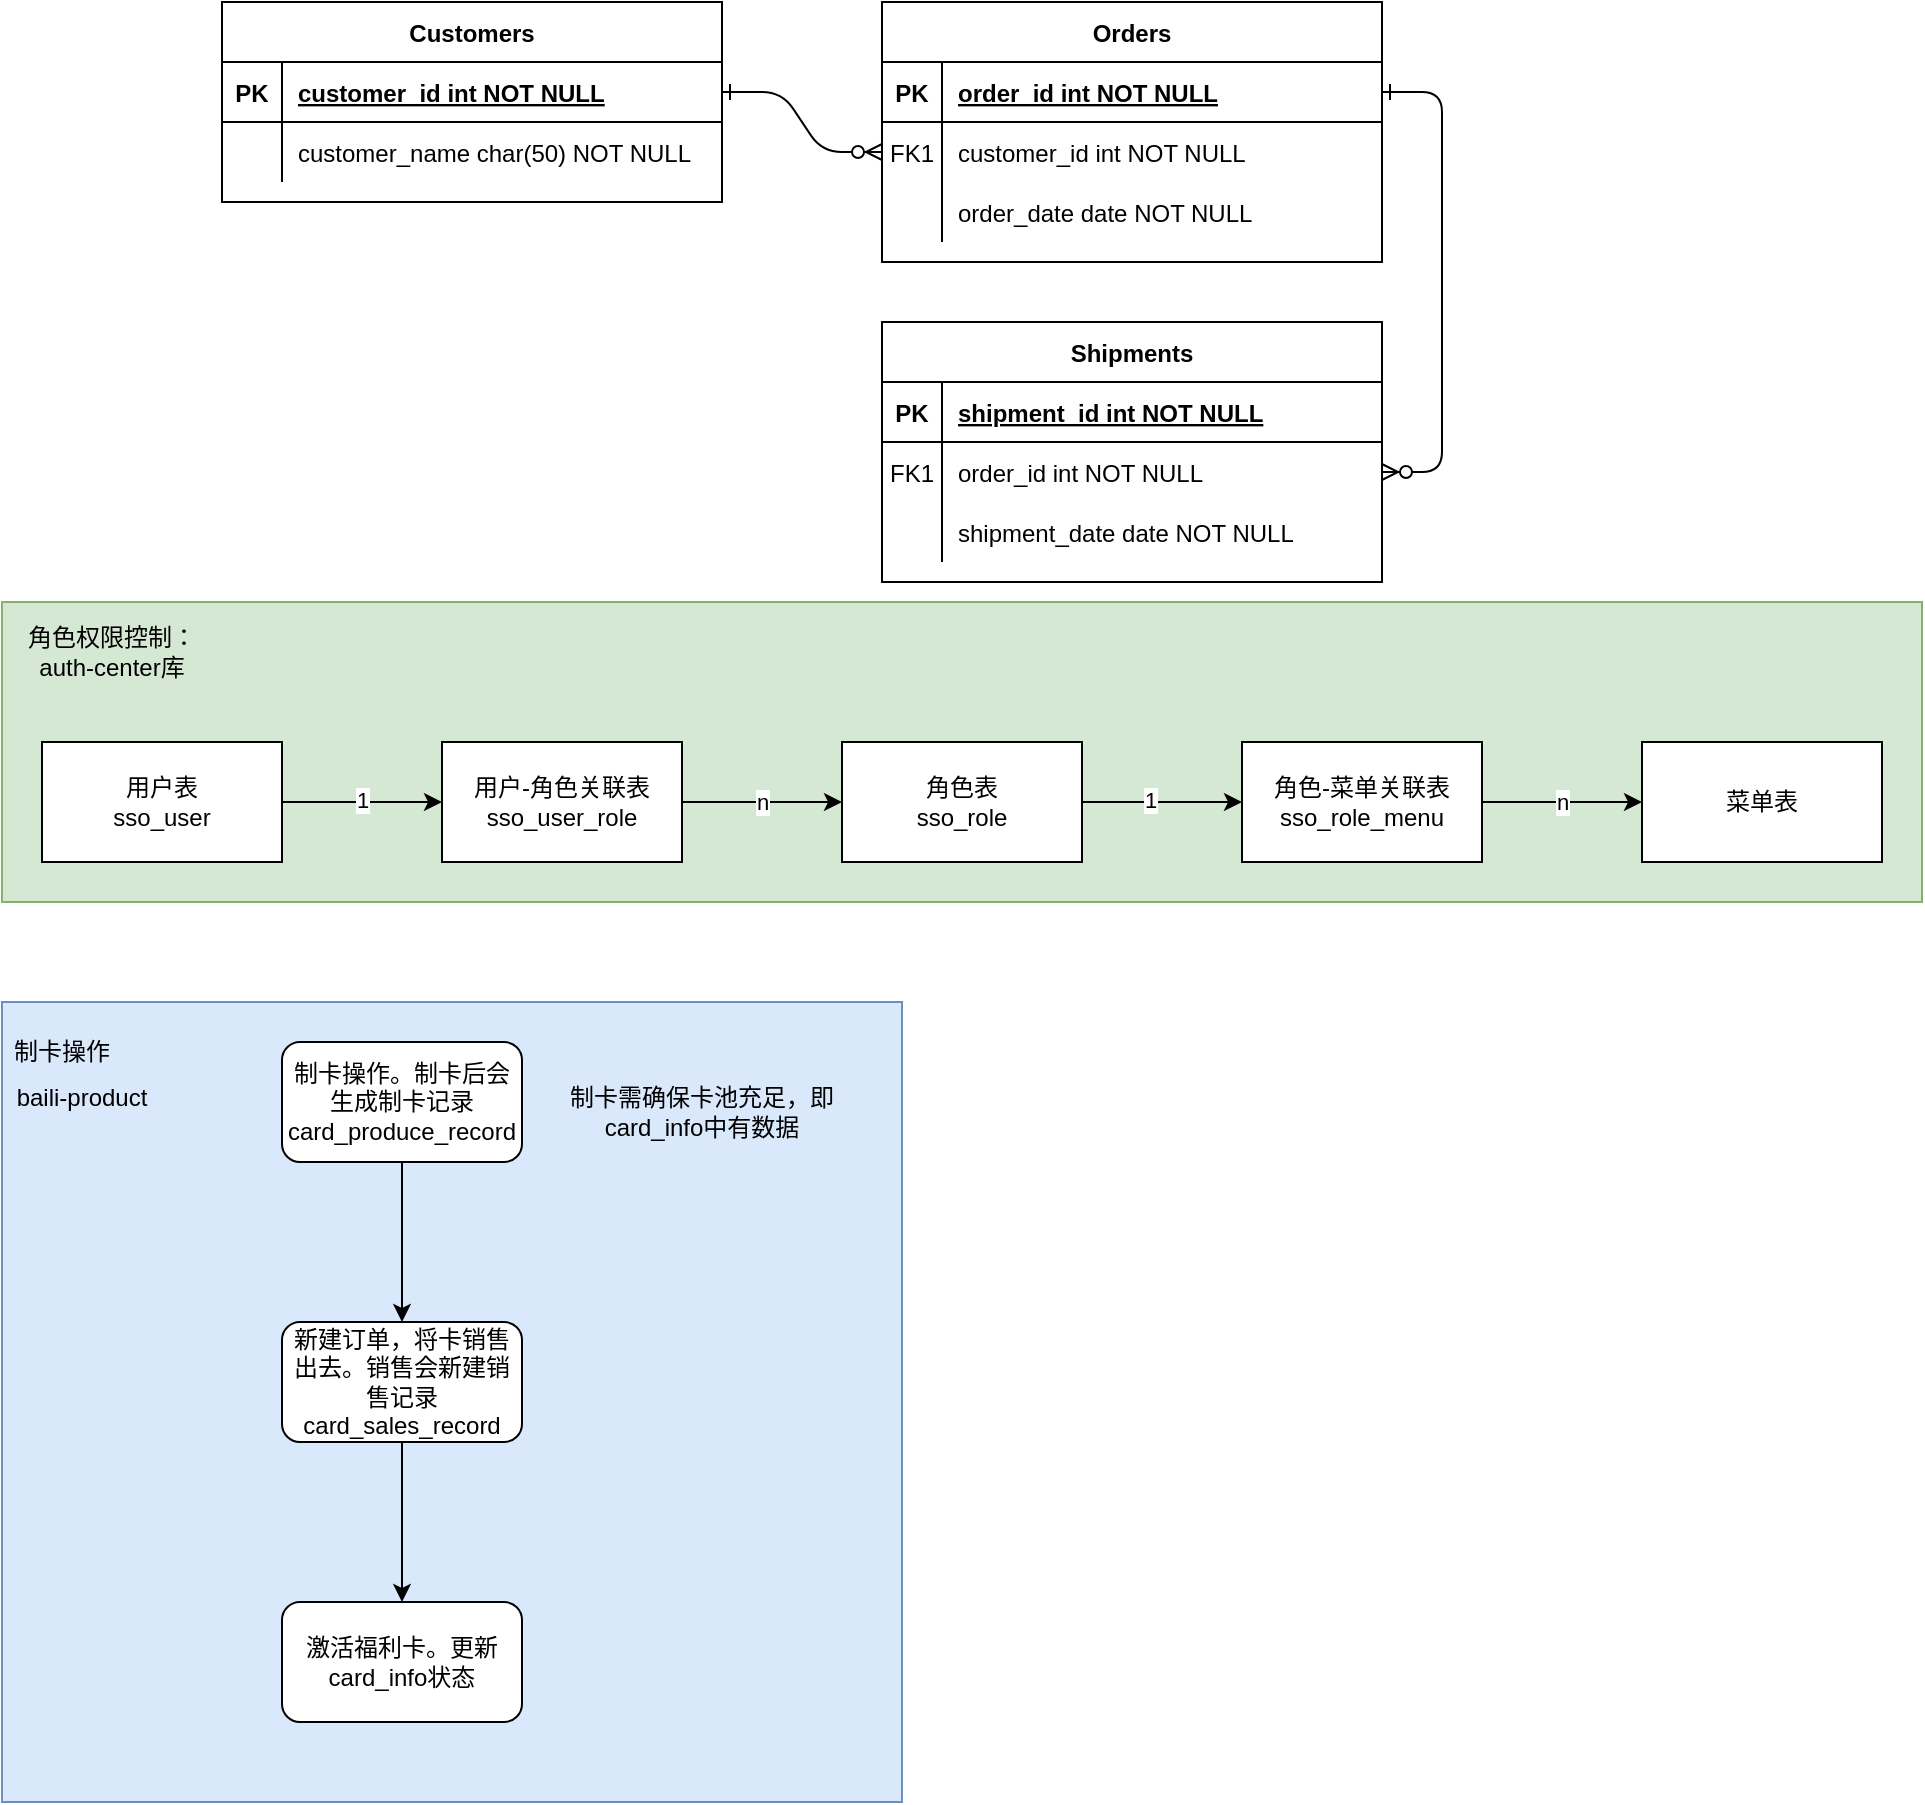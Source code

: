 <mxfile version="26.2.9">
  <diagram id="R2lEEEUBdFMjLlhIrx00" name="Page-1">
    <mxGraphModel dx="1386" dy="903" grid="1" gridSize="10" guides="1" tooltips="1" connect="1" arrows="1" fold="1" page="1" pageScale="1" pageWidth="850" pageHeight="1100" math="0" shadow="0" extFonts="Permanent Marker^https://fonts.googleapis.com/css?family=Permanent+Marker">
      <root>
        <mxCell id="0" />
        <mxCell id="1" parent="0" />
        <mxCell id="C-vyLk0tnHw3VtMMgP7b-1" value="" style="edgeStyle=entityRelationEdgeStyle;endArrow=ERzeroToMany;startArrow=ERone;endFill=1;startFill=0;" parent="1" source="C-vyLk0tnHw3VtMMgP7b-24" target="C-vyLk0tnHw3VtMMgP7b-6" edge="1">
          <mxGeometry width="100" height="100" relative="1" as="geometry">
            <mxPoint x="340" y="720" as="sourcePoint" />
            <mxPoint x="440" y="620" as="targetPoint" />
          </mxGeometry>
        </mxCell>
        <mxCell id="C-vyLk0tnHw3VtMMgP7b-12" value="" style="edgeStyle=entityRelationEdgeStyle;endArrow=ERzeroToMany;startArrow=ERone;endFill=1;startFill=0;" parent="1" source="C-vyLk0tnHw3VtMMgP7b-3" target="C-vyLk0tnHw3VtMMgP7b-17" edge="1">
          <mxGeometry width="100" height="100" relative="1" as="geometry">
            <mxPoint x="400" y="180" as="sourcePoint" />
            <mxPoint x="460" y="205" as="targetPoint" />
          </mxGeometry>
        </mxCell>
        <mxCell id="C-vyLk0tnHw3VtMMgP7b-2" value="Orders" style="shape=table;startSize=30;container=1;collapsible=1;childLayout=tableLayout;fixedRows=1;rowLines=0;fontStyle=1;align=center;resizeLast=1;" parent="1" vertex="1">
          <mxGeometry x="450" y="120" width="250" height="130" as="geometry" />
        </mxCell>
        <mxCell id="C-vyLk0tnHw3VtMMgP7b-3" value="" style="shape=partialRectangle;collapsible=0;dropTarget=0;pointerEvents=0;fillColor=none;points=[[0,0.5],[1,0.5]];portConstraint=eastwest;top=0;left=0;right=0;bottom=1;" parent="C-vyLk0tnHw3VtMMgP7b-2" vertex="1">
          <mxGeometry y="30" width="250" height="30" as="geometry" />
        </mxCell>
        <mxCell id="C-vyLk0tnHw3VtMMgP7b-4" value="PK" style="shape=partialRectangle;overflow=hidden;connectable=0;fillColor=none;top=0;left=0;bottom=0;right=0;fontStyle=1;" parent="C-vyLk0tnHw3VtMMgP7b-3" vertex="1">
          <mxGeometry width="30" height="30" as="geometry" />
        </mxCell>
        <mxCell id="C-vyLk0tnHw3VtMMgP7b-5" value="order_id int NOT NULL " style="shape=partialRectangle;overflow=hidden;connectable=0;fillColor=none;top=0;left=0;bottom=0;right=0;align=left;spacingLeft=6;fontStyle=5;" parent="C-vyLk0tnHw3VtMMgP7b-3" vertex="1">
          <mxGeometry x="30" width="220" height="30" as="geometry" />
        </mxCell>
        <mxCell id="C-vyLk0tnHw3VtMMgP7b-6" value="" style="shape=partialRectangle;collapsible=0;dropTarget=0;pointerEvents=0;fillColor=none;points=[[0,0.5],[1,0.5]];portConstraint=eastwest;top=0;left=0;right=0;bottom=0;" parent="C-vyLk0tnHw3VtMMgP7b-2" vertex="1">
          <mxGeometry y="60" width="250" height="30" as="geometry" />
        </mxCell>
        <mxCell id="C-vyLk0tnHw3VtMMgP7b-7" value="FK1" style="shape=partialRectangle;overflow=hidden;connectable=0;fillColor=none;top=0;left=0;bottom=0;right=0;" parent="C-vyLk0tnHw3VtMMgP7b-6" vertex="1">
          <mxGeometry width="30" height="30" as="geometry" />
        </mxCell>
        <mxCell id="C-vyLk0tnHw3VtMMgP7b-8" value="customer_id int NOT NULL" style="shape=partialRectangle;overflow=hidden;connectable=0;fillColor=none;top=0;left=0;bottom=0;right=0;align=left;spacingLeft=6;" parent="C-vyLk0tnHw3VtMMgP7b-6" vertex="1">
          <mxGeometry x="30" width="220" height="30" as="geometry" />
        </mxCell>
        <mxCell id="C-vyLk0tnHw3VtMMgP7b-9" value="" style="shape=partialRectangle;collapsible=0;dropTarget=0;pointerEvents=0;fillColor=none;points=[[0,0.5],[1,0.5]];portConstraint=eastwest;top=0;left=0;right=0;bottom=0;" parent="C-vyLk0tnHw3VtMMgP7b-2" vertex="1">
          <mxGeometry y="90" width="250" height="30" as="geometry" />
        </mxCell>
        <mxCell id="C-vyLk0tnHw3VtMMgP7b-10" value="" style="shape=partialRectangle;overflow=hidden;connectable=0;fillColor=none;top=0;left=0;bottom=0;right=0;" parent="C-vyLk0tnHw3VtMMgP7b-9" vertex="1">
          <mxGeometry width="30" height="30" as="geometry" />
        </mxCell>
        <mxCell id="C-vyLk0tnHw3VtMMgP7b-11" value="order_date date NOT NULL" style="shape=partialRectangle;overflow=hidden;connectable=0;fillColor=none;top=0;left=0;bottom=0;right=0;align=left;spacingLeft=6;" parent="C-vyLk0tnHw3VtMMgP7b-9" vertex="1">
          <mxGeometry x="30" width="220" height="30" as="geometry" />
        </mxCell>
        <mxCell id="C-vyLk0tnHw3VtMMgP7b-13" value="Shipments" style="shape=table;startSize=30;container=1;collapsible=1;childLayout=tableLayout;fixedRows=1;rowLines=0;fontStyle=1;align=center;resizeLast=1;" parent="1" vertex="1">
          <mxGeometry x="450" y="280" width="250" height="130" as="geometry" />
        </mxCell>
        <mxCell id="C-vyLk0tnHw3VtMMgP7b-14" value="" style="shape=partialRectangle;collapsible=0;dropTarget=0;pointerEvents=0;fillColor=none;points=[[0,0.5],[1,0.5]];portConstraint=eastwest;top=0;left=0;right=0;bottom=1;" parent="C-vyLk0tnHw3VtMMgP7b-13" vertex="1">
          <mxGeometry y="30" width="250" height="30" as="geometry" />
        </mxCell>
        <mxCell id="C-vyLk0tnHw3VtMMgP7b-15" value="PK" style="shape=partialRectangle;overflow=hidden;connectable=0;fillColor=none;top=0;left=0;bottom=0;right=0;fontStyle=1;" parent="C-vyLk0tnHw3VtMMgP7b-14" vertex="1">
          <mxGeometry width="30" height="30" as="geometry" />
        </mxCell>
        <mxCell id="C-vyLk0tnHw3VtMMgP7b-16" value="shipment_id int NOT NULL " style="shape=partialRectangle;overflow=hidden;connectable=0;fillColor=none;top=0;left=0;bottom=0;right=0;align=left;spacingLeft=6;fontStyle=5;" parent="C-vyLk0tnHw3VtMMgP7b-14" vertex="1">
          <mxGeometry x="30" width="220" height="30" as="geometry" />
        </mxCell>
        <mxCell id="C-vyLk0tnHw3VtMMgP7b-17" value="" style="shape=partialRectangle;collapsible=0;dropTarget=0;pointerEvents=0;fillColor=none;points=[[0,0.5],[1,0.5]];portConstraint=eastwest;top=0;left=0;right=0;bottom=0;" parent="C-vyLk0tnHw3VtMMgP7b-13" vertex="1">
          <mxGeometry y="60" width="250" height="30" as="geometry" />
        </mxCell>
        <mxCell id="C-vyLk0tnHw3VtMMgP7b-18" value="FK1" style="shape=partialRectangle;overflow=hidden;connectable=0;fillColor=none;top=0;left=0;bottom=0;right=0;" parent="C-vyLk0tnHw3VtMMgP7b-17" vertex="1">
          <mxGeometry width="30" height="30" as="geometry" />
        </mxCell>
        <mxCell id="C-vyLk0tnHw3VtMMgP7b-19" value="order_id int NOT NULL" style="shape=partialRectangle;overflow=hidden;connectable=0;fillColor=none;top=0;left=0;bottom=0;right=0;align=left;spacingLeft=6;" parent="C-vyLk0tnHw3VtMMgP7b-17" vertex="1">
          <mxGeometry x="30" width="220" height="30" as="geometry" />
        </mxCell>
        <mxCell id="C-vyLk0tnHw3VtMMgP7b-20" value="" style="shape=partialRectangle;collapsible=0;dropTarget=0;pointerEvents=0;fillColor=none;points=[[0,0.5],[1,0.5]];portConstraint=eastwest;top=0;left=0;right=0;bottom=0;" parent="C-vyLk0tnHw3VtMMgP7b-13" vertex="1">
          <mxGeometry y="90" width="250" height="30" as="geometry" />
        </mxCell>
        <mxCell id="C-vyLk0tnHw3VtMMgP7b-21" value="" style="shape=partialRectangle;overflow=hidden;connectable=0;fillColor=none;top=0;left=0;bottom=0;right=0;" parent="C-vyLk0tnHw3VtMMgP7b-20" vertex="1">
          <mxGeometry width="30" height="30" as="geometry" />
        </mxCell>
        <mxCell id="C-vyLk0tnHw3VtMMgP7b-22" value="shipment_date date NOT NULL" style="shape=partialRectangle;overflow=hidden;connectable=0;fillColor=none;top=0;left=0;bottom=0;right=0;align=left;spacingLeft=6;" parent="C-vyLk0tnHw3VtMMgP7b-20" vertex="1">
          <mxGeometry x="30" width="220" height="30" as="geometry" />
        </mxCell>
        <mxCell id="C-vyLk0tnHw3VtMMgP7b-23" value="Customers" style="shape=table;startSize=30;container=1;collapsible=1;childLayout=tableLayout;fixedRows=1;rowLines=0;fontStyle=1;align=center;resizeLast=1;" parent="1" vertex="1">
          <mxGeometry x="120" y="120" width="250" height="100" as="geometry" />
        </mxCell>
        <mxCell id="C-vyLk0tnHw3VtMMgP7b-24" value="" style="shape=partialRectangle;collapsible=0;dropTarget=0;pointerEvents=0;fillColor=none;points=[[0,0.5],[1,0.5]];portConstraint=eastwest;top=0;left=0;right=0;bottom=1;" parent="C-vyLk0tnHw3VtMMgP7b-23" vertex="1">
          <mxGeometry y="30" width="250" height="30" as="geometry" />
        </mxCell>
        <mxCell id="C-vyLk0tnHw3VtMMgP7b-25" value="PK" style="shape=partialRectangle;overflow=hidden;connectable=0;fillColor=none;top=0;left=0;bottom=0;right=0;fontStyle=1;" parent="C-vyLk0tnHw3VtMMgP7b-24" vertex="1">
          <mxGeometry width="30" height="30" as="geometry" />
        </mxCell>
        <mxCell id="C-vyLk0tnHw3VtMMgP7b-26" value="customer_id int NOT NULL " style="shape=partialRectangle;overflow=hidden;connectable=0;fillColor=none;top=0;left=0;bottom=0;right=0;align=left;spacingLeft=6;fontStyle=5;" parent="C-vyLk0tnHw3VtMMgP7b-24" vertex="1">
          <mxGeometry x="30" width="220" height="30" as="geometry" />
        </mxCell>
        <mxCell id="C-vyLk0tnHw3VtMMgP7b-27" value="" style="shape=partialRectangle;collapsible=0;dropTarget=0;pointerEvents=0;fillColor=none;points=[[0,0.5],[1,0.5]];portConstraint=eastwest;top=0;left=0;right=0;bottom=0;" parent="C-vyLk0tnHw3VtMMgP7b-23" vertex="1">
          <mxGeometry y="60" width="250" height="30" as="geometry" />
        </mxCell>
        <mxCell id="C-vyLk0tnHw3VtMMgP7b-28" value="" style="shape=partialRectangle;overflow=hidden;connectable=0;fillColor=none;top=0;left=0;bottom=0;right=0;" parent="C-vyLk0tnHw3VtMMgP7b-27" vertex="1">
          <mxGeometry width="30" height="30" as="geometry" />
        </mxCell>
        <mxCell id="C-vyLk0tnHw3VtMMgP7b-29" value="customer_name char(50) NOT NULL" style="shape=partialRectangle;overflow=hidden;connectable=0;fillColor=none;top=0;left=0;bottom=0;right=0;align=left;spacingLeft=6;" parent="C-vyLk0tnHw3VtMMgP7b-27" vertex="1">
          <mxGeometry x="30" width="220" height="30" as="geometry" />
        </mxCell>
        <mxCell id="DF0JI38tbwWlgeeusf2I-32" value="" style="group" vertex="1" connectable="0" parent="1">
          <mxGeometry x="10" y="620" width="450" height="400" as="geometry" />
        </mxCell>
        <mxCell id="DF0JI38tbwWlgeeusf2I-29" value="" style="rounded=0;whiteSpace=wrap;html=1;fillColor=#dae8fc;strokeColor=#6c8ebf;" vertex="1" parent="DF0JI38tbwWlgeeusf2I-32">
          <mxGeometry width="450" height="400" as="geometry" />
        </mxCell>
        <mxCell id="DF0JI38tbwWlgeeusf2I-25" value="" style="edgeStyle=orthogonalEdgeStyle;rounded=0;orthogonalLoop=1;jettySize=auto;html=1;" edge="1" parent="DF0JI38tbwWlgeeusf2I-32" source="DF0JI38tbwWlgeeusf2I-23" target="DF0JI38tbwWlgeeusf2I-24">
          <mxGeometry relative="1" as="geometry" />
        </mxCell>
        <mxCell id="DF0JI38tbwWlgeeusf2I-23" value="制卡操作。制卡后会生成&lt;span style=&quot;background-color: transparent; color: light-dark(rgb(0, 0, 0), rgb(255, 255, 255));&quot;&gt;制卡记录&lt;/span&gt;&lt;div&gt;&lt;div&gt;card_produce_record&lt;/div&gt;&lt;/div&gt;" style="rounded=1;whiteSpace=wrap;html=1;" vertex="1" parent="DF0JI38tbwWlgeeusf2I-32">
          <mxGeometry x="140" y="20" width="120" height="60" as="geometry" />
        </mxCell>
        <mxCell id="DF0JI38tbwWlgeeusf2I-27" value="" style="edgeStyle=orthogonalEdgeStyle;rounded=0;orthogonalLoop=1;jettySize=auto;html=1;" edge="1" parent="DF0JI38tbwWlgeeusf2I-32" source="DF0JI38tbwWlgeeusf2I-24" target="DF0JI38tbwWlgeeusf2I-26">
          <mxGeometry relative="1" as="geometry" />
        </mxCell>
        <mxCell id="DF0JI38tbwWlgeeusf2I-24" value="新建订单，将卡销售出去。销售会新建销售记录card_sales_record" style="whiteSpace=wrap;html=1;rounded=1;" vertex="1" parent="DF0JI38tbwWlgeeusf2I-32">
          <mxGeometry x="140" y="160" width="120" height="60" as="geometry" />
        </mxCell>
        <mxCell id="DF0JI38tbwWlgeeusf2I-26" value="激活福利卡。更新&lt;div&gt;card_info状态&lt;/div&gt;" style="whiteSpace=wrap;html=1;rounded=1;" vertex="1" parent="DF0JI38tbwWlgeeusf2I-32">
          <mxGeometry x="140" y="300" width="120" height="60" as="geometry" />
        </mxCell>
        <mxCell id="DF0JI38tbwWlgeeusf2I-28" value="制卡需确保卡池充足，即card_info中有数据" style="text;html=1;align=center;verticalAlign=middle;whiteSpace=wrap;rounded=0;" vertex="1" parent="DF0JI38tbwWlgeeusf2I-32">
          <mxGeometry x="280" y="40" width="140" height="30" as="geometry" />
        </mxCell>
        <mxCell id="DF0JI38tbwWlgeeusf2I-30" value="制卡操作" style="text;html=1;align=center;verticalAlign=middle;whiteSpace=wrap;rounded=0;" vertex="1" parent="DF0JI38tbwWlgeeusf2I-32">
          <mxGeometry y="10" width="60" height="30" as="geometry" />
        </mxCell>
        <mxCell id="DF0JI38tbwWlgeeusf2I-31" value="baili-product" style="text;html=1;align=center;verticalAlign=middle;whiteSpace=wrap;rounded=0;" vertex="1" parent="DF0JI38tbwWlgeeusf2I-32">
          <mxGeometry y="35" width="80" height="25" as="geometry" />
        </mxCell>
        <mxCell id="DF0JI38tbwWlgeeusf2I-33" value="" style="group" vertex="1" connectable="0" parent="1">
          <mxGeometry x="10" y="420" width="960" height="150" as="geometry" />
        </mxCell>
        <mxCell id="DF0JI38tbwWlgeeusf2I-20" value="" style="rounded=0;whiteSpace=wrap;html=1;fillColor=#d5e8d4;strokeColor=#82b366;" vertex="1" parent="DF0JI38tbwWlgeeusf2I-33">
          <mxGeometry width="960" height="150" as="geometry" />
        </mxCell>
        <mxCell id="DF0JI38tbwWlgeeusf2I-9" value="" style="edgeStyle=orthogonalEdgeStyle;rounded=0;orthogonalLoop=1;jettySize=auto;html=1;" edge="1" parent="DF0JI38tbwWlgeeusf2I-33" source="DF0JI38tbwWlgeeusf2I-6" target="DF0JI38tbwWlgeeusf2I-8">
          <mxGeometry relative="1" as="geometry" />
        </mxCell>
        <mxCell id="DF0JI38tbwWlgeeusf2I-12" value="1" style="edgeLabel;html=1;align=center;verticalAlign=middle;resizable=0;points=[];" vertex="1" connectable="0" parent="DF0JI38tbwWlgeeusf2I-9">
          <mxGeometry y="1" relative="1" as="geometry">
            <mxPoint as="offset" />
          </mxGeometry>
        </mxCell>
        <mxCell id="DF0JI38tbwWlgeeusf2I-6" value="用户表&lt;div&gt;sso_user&lt;/div&gt;" style="rounded=0;whiteSpace=wrap;html=1;" vertex="1" parent="DF0JI38tbwWlgeeusf2I-33">
          <mxGeometry x="20" y="70" width="120" height="60" as="geometry" />
        </mxCell>
        <mxCell id="DF0JI38tbwWlgeeusf2I-11" value="n" style="edgeStyle=orthogonalEdgeStyle;rounded=0;orthogonalLoop=1;jettySize=auto;html=1;" edge="1" parent="DF0JI38tbwWlgeeusf2I-33" source="DF0JI38tbwWlgeeusf2I-8" target="DF0JI38tbwWlgeeusf2I-10">
          <mxGeometry relative="1" as="geometry" />
        </mxCell>
        <mxCell id="DF0JI38tbwWlgeeusf2I-8" value="用户-角色关联表&lt;div&gt;sso_user_role&lt;/div&gt;" style="rounded=0;whiteSpace=wrap;html=1;" vertex="1" parent="DF0JI38tbwWlgeeusf2I-33">
          <mxGeometry x="220" y="70" width="120" height="60" as="geometry" />
        </mxCell>
        <mxCell id="DF0JI38tbwWlgeeusf2I-14" value="" style="edgeStyle=orthogonalEdgeStyle;rounded=0;orthogonalLoop=1;jettySize=auto;html=1;" edge="1" parent="DF0JI38tbwWlgeeusf2I-33" source="DF0JI38tbwWlgeeusf2I-10" target="DF0JI38tbwWlgeeusf2I-13">
          <mxGeometry relative="1" as="geometry" />
        </mxCell>
        <mxCell id="DF0JI38tbwWlgeeusf2I-15" value="1" style="edgeLabel;html=1;align=center;verticalAlign=middle;resizable=0;points=[];" vertex="1" connectable="0" parent="DF0JI38tbwWlgeeusf2I-14">
          <mxGeometry x="-0.15" y="1" relative="1" as="geometry">
            <mxPoint as="offset" />
          </mxGeometry>
        </mxCell>
        <mxCell id="DF0JI38tbwWlgeeusf2I-10" value="角色表&lt;div&gt;sso_role&lt;/div&gt;" style="whiteSpace=wrap;html=1;rounded=0;" vertex="1" parent="DF0JI38tbwWlgeeusf2I-33">
          <mxGeometry x="420" y="70" width="120" height="60" as="geometry" />
        </mxCell>
        <mxCell id="DF0JI38tbwWlgeeusf2I-17" value="n" style="edgeStyle=orthogonalEdgeStyle;rounded=0;orthogonalLoop=1;jettySize=auto;html=1;" edge="1" parent="DF0JI38tbwWlgeeusf2I-33" source="DF0JI38tbwWlgeeusf2I-13" target="DF0JI38tbwWlgeeusf2I-16">
          <mxGeometry relative="1" as="geometry" />
        </mxCell>
        <mxCell id="DF0JI38tbwWlgeeusf2I-13" value="角色-菜单关联表&lt;div&gt;sso_role_menu&lt;/div&gt;" style="whiteSpace=wrap;html=1;rounded=0;" vertex="1" parent="DF0JI38tbwWlgeeusf2I-33">
          <mxGeometry x="620" y="70" width="120" height="60" as="geometry" />
        </mxCell>
        <mxCell id="DF0JI38tbwWlgeeusf2I-16" value="菜单表" style="whiteSpace=wrap;html=1;rounded=0;" vertex="1" parent="DF0JI38tbwWlgeeusf2I-33">
          <mxGeometry x="820" y="70" width="120" height="60" as="geometry" />
        </mxCell>
        <mxCell id="DF0JI38tbwWlgeeusf2I-21" value="角色权限控制：auth-center库" style="text;html=1;align=center;verticalAlign=middle;whiteSpace=wrap;rounded=0;" vertex="1" parent="DF0JI38tbwWlgeeusf2I-33">
          <mxGeometry x="10" y="10" width="90" height="30" as="geometry" />
        </mxCell>
      </root>
    </mxGraphModel>
  </diagram>
</mxfile>
